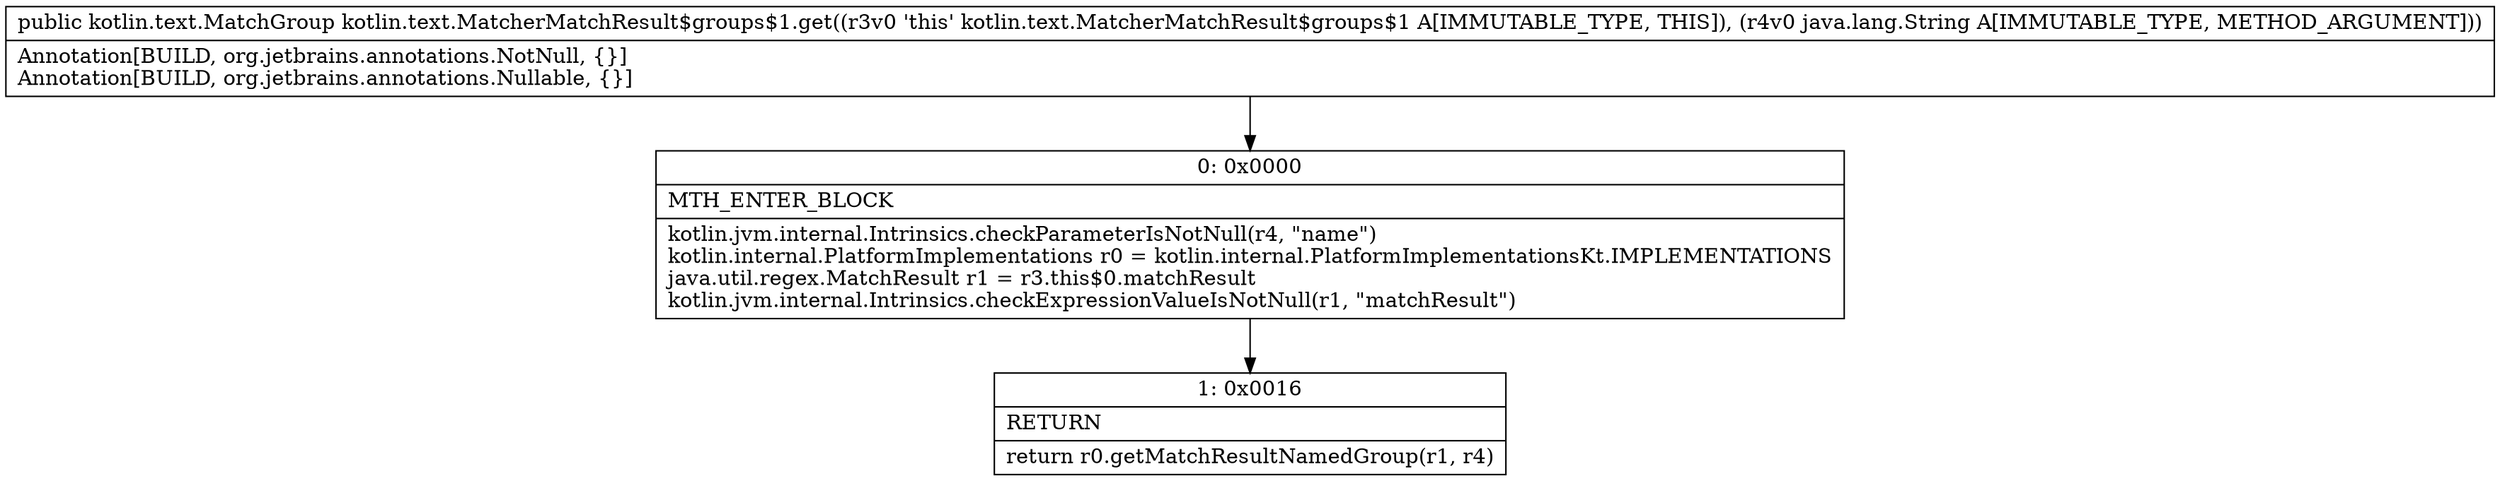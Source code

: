 digraph "CFG forkotlin.text.MatcherMatchResult$groups$1.get(Ljava\/lang\/String;)Lkotlin\/text\/MatchGroup;" {
Node_0 [shape=record,label="{0\:\ 0x0000|MTH_ENTER_BLOCK\l|kotlin.jvm.internal.Intrinsics.checkParameterIsNotNull(r4, \"name\")\lkotlin.internal.PlatformImplementations r0 = kotlin.internal.PlatformImplementationsKt.IMPLEMENTATIONS\ljava.util.regex.MatchResult r1 = r3.this$0.matchResult\lkotlin.jvm.internal.Intrinsics.checkExpressionValueIsNotNull(r1, \"matchResult\")\l}"];
Node_1 [shape=record,label="{1\:\ 0x0016|RETURN\l|return r0.getMatchResultNamedGroup(r1, r4)\l}"];
MethodNode[shape=record,label="{public kotlin.text.MatchGroup kotlin.text.MatcherMatchResult$groups$1.get((r3v0 'this' kotlin.text.MatcherMatchResult$groups$1 A[IMMUTABLE_TYPE, THIS]), (r4v0 java.lang.String A[IMMUTABLE_TYPE, METHOD_ARGUMENT]))  | Annotation[BUILD, org.jetbrains.annotations.NotNull, \{\}]\lAnnotation[BUILD, org.jetbrains.annotations.Nullable, \{\}]\l}"];
MethodNode -> Node_0;
Node_0 -> Node_1;
}

